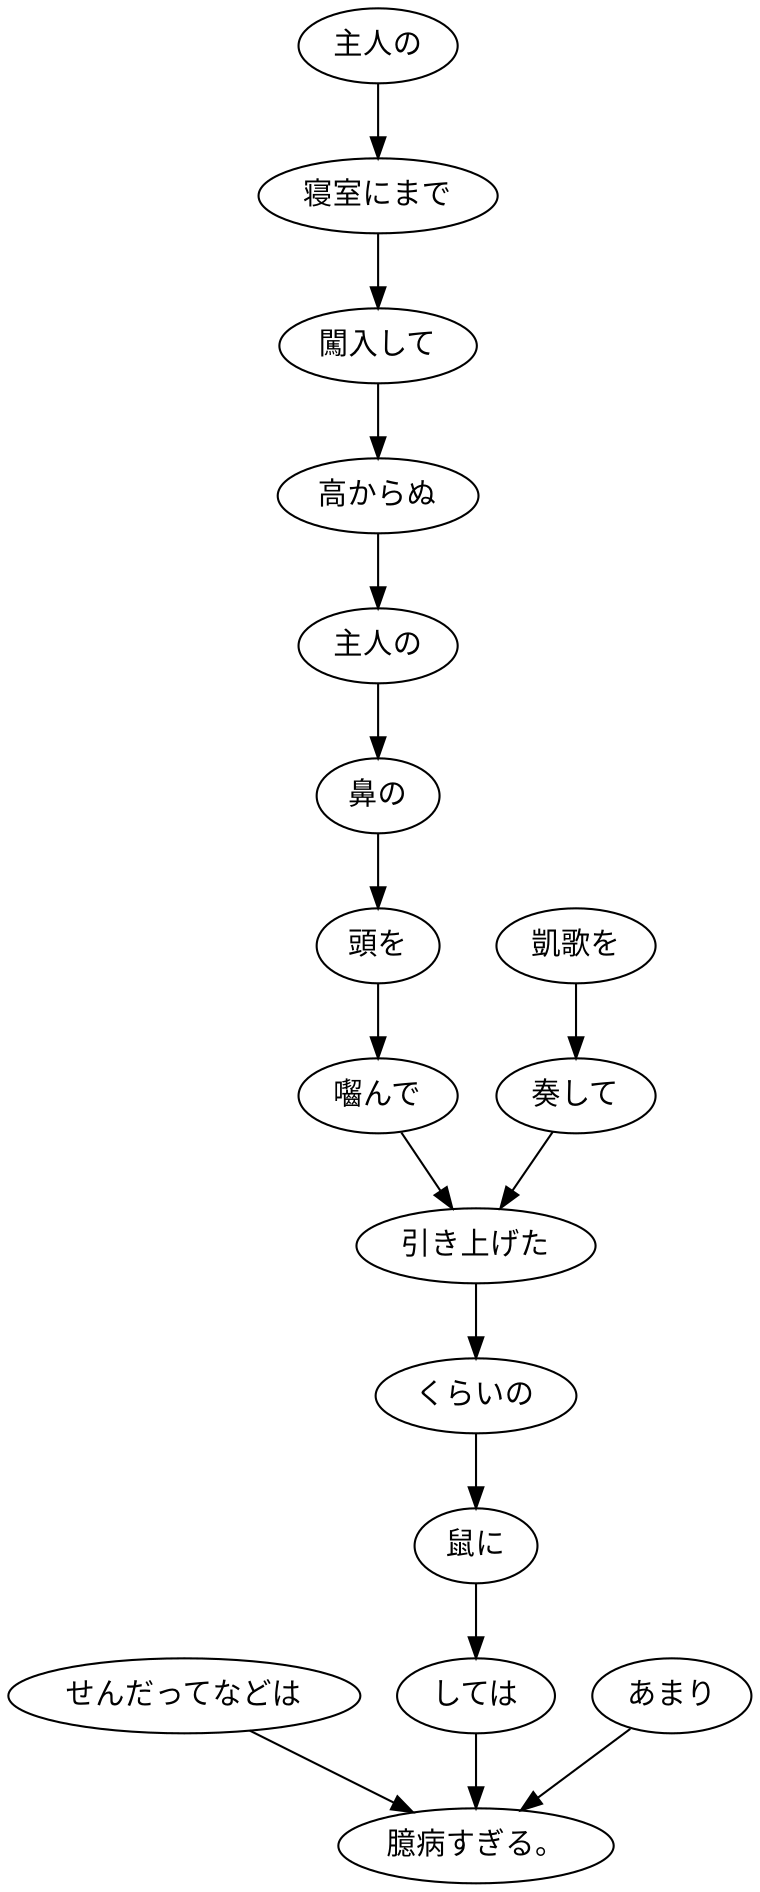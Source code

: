 digraph graph2715 {
	node0 [label="せんだってなどは"];
	node1 [label="主人の"];
	node2 [label="寝室にまで"];
	node3 [label="闖入して"];
	node4 [label="高からぬ"];
	node5 [label="主人の"];
	node6 [label="鼻の"];
	node7 [label="頭を"];
	node8 [label="囓んで"];
	node9 [label="凱歌を"];
	node10 [label="奏して"];
	node11 [label="引き上げた"];
	node12 [label="くらいの"];
	node13 [label="鼠に"];
	node14 [label="しては"];
	node15 [label="あまり"];
	node16 [label="臆病すぎる。"];
	node0 -> node16;
	node1 -> node2;
	node2 -> node3;
	node3 -> node4;
	node4 -> node5;
	node5 -> node6;
	node6 -> node7;
	node7 -> node8;
	node8 -> node11;
	node9 -> node10;
	node10 -> node11;
	node11 -> node12;
	node12 -> node13;
	node13 -> node14;
	node14 -> node16;
	node15 -> node16;
}

